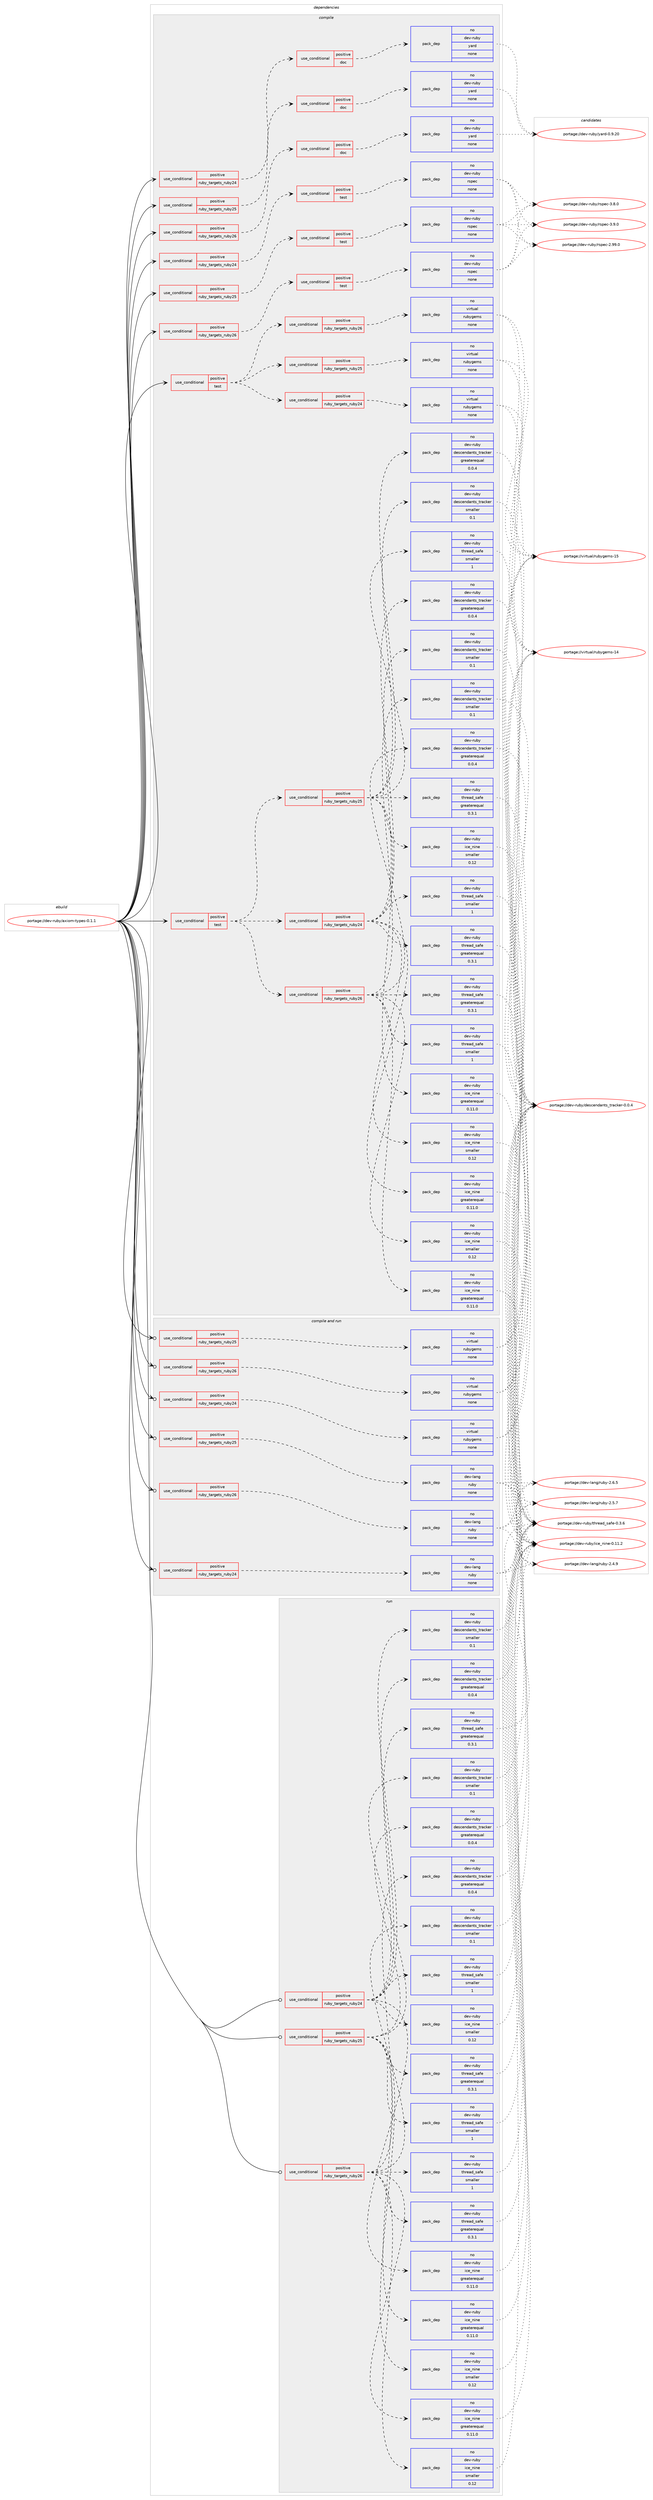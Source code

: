 digraph prolog {

# *************
# Graph options
# *************

newrank=true;
concentrate=true;
compound=true;
graph [rankdir=LR,fontname=Helvetica,fontsize=10,ranksep=1.5];#, ranksep=2.5, nodesep=0.2];
edge  [arrowhead=vee];
node  [fontname=Helvetica,fontsize=10];

# **********
# The ebuild
# **********

subgraph cluster_leftcol {
color=gray;
rank=same;
label=<<i>ebuild</i>>;
id [label="portage://dev-ruby/axiom-types-0.1.1", color=red, width=4, href="../dev-ruby/axiom-types-0.1.1.svg"];
}

# ****************
# The dependencies
# ****************

subgraph cluster_midcol {
color=gray;
label=<<i>dependencies</i>>;
subgraph cluster_compile {
fillcolor="#eeeeee";
style=filled;
label=<<i>compile</i>>;
subgraph cond47944 {
dependency213162 [label=<<TABLE BORDER="0" CELLBORDER="1" CELLSPACING="0" CELLPADDING="4"><TR><TD ROWSPAN="3" CELLPADDING="10">use_conditional</TD></TR><TR><TD>positive</TD></TR><TR><TD>ruby_targets_ruby24</TD></TR></TABLE>>, shape=none, color=red];
subgraph cond47945 {
dependency213163 [label=<<TABLE BORDER="0" CELLBORDER="1" CELLSPACING="0" CELLPADDING="4"><TR><TD ROWSPAN="3" CELLPADDING="10">use_conditional</TD></TR><TR><TD>positive</TD></TR><TR><TD>doc</TD></TR></TABLE>>, shape=none, color=red];
subgraph pack161736 {
dependency213164 [label=<<TABLE BORDER="0" CELLBORDER="1" CELLSPACING="0" CELLPADDING="4" WIDTH="220"><TR><TD ROWSPAN="6" CELLPADDING="30">pack_dep</TD></TR><TR><TD WIDTH="110">no</TD></TR><TR><TD>dev-ruby</TD></TR><TR><TD>yard</TD></TR><TR><TD>none</TD></TR><TR><TD></TD></TR></TABLE>>, shape=none, color=blue];
}
dependency213163:e -> dependency213164:w [weight=20,style="dashed",arrowhead="vee"];
}
dependency213162:e -> dependency213163:w [weight=20,style="dashed",arrowhead="vee"];
}
id:e -> dependency213162:w [weight=20,style="solid",arrowhead="vee"];
subgraph cond47946 {
dependency213165 [label=<<TABLE BORDER="0" CELLBORDER="1" CELLSPACING="0" CELLPADDING="4"><TR><TD ROWSPAN="3" CELLPADDING="10">use_conditional</TD></TR><TR><TD>positive</TD></TR><TR><TD>ruby_targets_ruby24</TD></TR></TABLE>>, shape=none, color=red];
subgraph cond47947 {
dependency213166 [label=<<TABLE BORDER="0" CELLBORDER="1" CELLSPACING="0" CELLPADDING="4"><TR><TD ROWSPAN="3" CELLPADDING="10">use_conditional</TD></TR><TR><TD>positive</TD></TR><TR><TD>test</TD></TR></TABLE>>, shape=none, color=red];
subgraph pack161737 {
dependency213167 [label=<<TABLE BORDER="0" CELLBORDER="1" CELLSPACING="0" CELLPADDING="4" WIDTH="220"><TR><TD ROWSPAN="6" CELLPADDING="30">pack_dep</TD></TR><TR><TD WIDTH="110">no</TD></TR><TR><TD>dev-ruby</TD></TR><TR><TD>rspec</TD></TR><TR><TD>none</TD></TR><TR><TD></TD></TR></TABLE>>, shape=none, color=blue];
}
dependency213166:e -> dependency213167:w [weight=20,style="dashed",arrowhead="vee"];
}
dependency213165:e -> dependency213166:w [weight=20,style="dashed",arrowhead="vee"];
}
id:e -> dependency213165:w [weight=20,style="solid",arrowhead="vee"];
subgraph cond47948 {
dependency213168 [label=<<TABLE BORDER="0" CELLBORDER="1" CELLSPACING="0" CELLPADDING="4"><TR><TD ROWSPAN="3" CELLPADDING="10">use_conditional</TD></TR><TR><TD>positive</TD></TR><TR><TD>ruby_targets_ruby25</TD></TR></TABLE>>, shape=none, color=red];
subgraph cond47949 {
dependency213169 [label=<<TABLE BORDER="0" CELLBORDER="1" CELLSPACING="0" CELLPADDING="4"><TR><TD ROWSPAN="3" CELLPADDING="10">use_conditional</TD></TR><TR><TD>positive</TD></TR><TR><TD>doc</TD></TR></TABLE>>, shape=none, color=red];
subgraph pack161738 {
dependency213170 [label=<<TABLE BORDER="0" CELLBORDER="1" CELLSPACING="0" CELLPADDING="4" WIDTH="220"><TR><TD ROWSPAN="6" CELLPADDING="30">pack_dep</TD></TR><TR><TD WIDTH="110">no</TD></TR><TR><TD>dev-ruby</TD></TR><TR><TD>yard</TD></TR><TR><TD>none</TD></TR><TR><TD></TD></TR></TABLE>>, shape=none, color=blue];
}
dependency213169:e -> dependency213170:w [weight=20,style="dashed",arrowhead="vee"];
}
dependency213168:e -> dependency213169:w [weight=20,style="dashed",arrowhead="vee"];
}
id:e -> dependency213168:w [weight=20,style="solid",arrowhead="vee"];
subgraph cond47950 {
dependency213171 [label=<<TABLE BORDER="0" CELLBORDER="1" CELLSPACING="0" CELLPADDING="4"><TR><TD ROWSPAN="3" CELLPADDING="10">use_conditional</TD></TR><TR><TD>positive</TD></TR><TR><TD>ruby_targets_ruby25</TD></TR></TABLE>>, shape=none, color=red];
subgraph cond47951 {
dependency213172 [label=<<TABLE BORDER="0" CELLBORDER="1" CELLSPACING="0" CELLPADDING="4"><TR><TD ROWSPAN="3" CELLPADDING="10">use_conditional</TD></TR><TR><TD>positive</TD></TR><TR><TD>test</TD></TR></TABLE>>, shape=none, color=red];
subgraph pack161739 {
dependency213173 [label=<<TABLE BORDER="0" CELLBORDER="1" CELLSPACING="0" CELLPADDING="4" WIDTH="220"><TR><TD ROWSPAN="6" CELLPADDING="30">pack_dep</TD></TR><TR><TD WIDTH="110">no</TD></TR><TR><TD>dev-ruby</TD></TR><TR><TD>rspec</TD></TR><TR><TD>none</TD></TR><TR><TD></TD></TR></TABLE>>, shape=none, color=blue];
}
dependency213172:e -> dependency213173:w [weight=20,style="dashed",arrowhead="vee"];
}
dependency213171:e -> dependency213172:w [weight=20,style="dashed",arrowhead="vee"];
}
id:e -> dependency213171:w [weight=20,style="solid",arrowhead="vee"];
subgraph cond47952 {
dependency213174 [label=<<TABLE BORDER="0" CELLBORDER="1" CELLSPACING="0" CELLPADDING="4"><TR><TD ROWSPAN="3" CELLPADDING="10">use_conditional</TD></TR><TR><TD>positive</TD></TR><TR><TD>ruby_targets_ruby26</TD></TR></TABLE>>, shape=none, color=red];
subgraph cond47953 {
dependency213175 [label=<<TABLE BORDER="0" CELLBORDER="1" CELLSPACING="0" CELLPADDING="4"><TR><TD ROWSPAN="3" CELLPADDING="10">use_conditional</TD></TR><TR><TD>positive</TD></TR><TR><TD>doc</TD></TR></TABLE>>, shape=none, color=red];
subgraph pack161740 {
dependency213176 [label=<<TABLE BORDER="0" CELLBORDER="1" CELLSPACING="0" CELLPADDING="4" WIDTH="220"><TR><TD ROWSPAN="6" CELLPADDING="30">pack_dep</TD></TR><TR><TD WIDTH="110">no</TD></TR><TR><TD>dev-ruby</TD></TR><TR><TD>yard</TD></TR><TR><TD>none</TD></TR><TR><TD></TD></TR></TABLE>>, shape=none, color=blue];
}
dependency213175:e -> dependency213176:w [weight=20,style="dashed",arrowhead="vee"];
}
dependency213174:e -> dependency213175:w [weight=20,style="dashed",arrowhead="vee"];
}
id:e -> dependency213174:w [weight=20,style="solid",arrowhead="vee"];
subgraph cond47954 {
dependency213177 [label=<<TABLE BORDER="0" CELLBORDER="1" CELLSPACING="0" CELLPADDING="4"><TR><TD ROWSPAN="3" CELLPADDING="10">use_conditional</TD></TR><TR><TD>positive</TD></TR><TR><TD>ruby_targets_ruby26</TD></TR></TABLE>>, shape=none, color=red];
subgraph cond47955 {
dependency213178 [label=<<TABLE BORDER="0" CELLBORDER="1" CELLSPACING="0" CELLPADDING="4"><TR><TD ROWSPAN="3" CELLPADDING="10">use_conditional</TD></TR><TR><TD>positive</TD></TR><TR><TD>test</TD></TR></TABLE>>, shape=none, color=red];
subgraph pack161741 {
dependency213179 [label=<<TABLE BORDER="0" CELLBORDER="1" CELLSPACING="0" CELLPADDING="4" WIDTH="220"><TR><TD ROWSPAN="6" CELLPADDING="30">pack_dep</TD></TR><TR><TD WIDTH="110">no</TD></TR><TR><TD>dev-ruby</TD></TR><TR><TD>rspec</TD></TR><TR><TD>none</TD></TR><TR><TD></TD></TR></TABLE>>, shape=none, color=blue];
}
dependency213178:e -> dependency213179:w [weight=20,style="dashed",arrowhead="vee"];
}
dependency213177:e -> dependency213178:w [weight=20,style="dashed",arrowhead="vee"];
}
id:e -> dependency213177:w [weight=20,style="solid",arrowhead="vee"];
subgraph cond47956 {
dependency213180 [label=<<TABLE BORDER="0" CELLBORDER="1" CELLSPACING="0" CELLPADDING="4"><TR><TD ROWSPAN="3" CELLPADDING="10">use_conditional</TD></TR><TR><TD>positive</TD></TR><TR><TD>test</TD></TR></TABLE>>, shape=none, color=red];
subgraph cond47957 {
dependency213181 [label=<<TABLE BORDER="0" CELLBORDER="1" CELLSPACING="0" CELLPADDING="4"><TR><TD ROWSPAN="3" CELLPADDING="10">use_conditional</TD></TR><TR><TD>positive</TD></TR><TR><TD>ruby_targets_ruby24</TD></TR></TABLE>>, shape=none, color=red];
subgraph pack161742 {
dependency213182 [label=<<TABLE BORDER="0" CELLBORDER="1" CELLSPACING="0" CELLPADDING="4" WIDTH="220"><TR><TD ROWSPAN="6" CELLPADDING="30">pack_dep</TD></TR><TR><TD WIDTH="110">no</TD></TR><TR><TD>dev-ruby</TD></TR><TR><TD>descendants_tracker</TD></TR><TR><TD>greaterequal</TD></TR><TR><TD>0.0.4</TD></TR></TABLE>>, shape=none, color=blue];
}
dependency213181:e -> dependency213182:w [weight=20,style="dashed",arrowhead="vee"];
subgraph pack161743 {
dependency213183 [label=<<TABLE BORDER="0" CELLBORDER="1" CELLSPACING="0" CELLPADDING="4" WIDTH="220"><TR><TD ROWSPAN="6" CELLPADDING="30">pack_dep</TD></TR><TR><TD WIDTH="110">no</TD></TR><TR><TD>dev-ruby</TD></TR><TR><TD>descendants_tracker</TD></TR><TR><TD>smaller</TD></TR><TR><TD>0.1</TD></TR></TABLE>>, shape=none, color=blue];
}
dependency213181:e -> dependency213183:w [weight=20,style="dashed",arrowhead="vee"];
subgraph pack161744 {
dependency213184 [label=<<TABLE BORDER="0" CELLBORDER="1" CELLSPACING="0" CELLPADDING="4" WIDTH="220"><TR><TD ROWSPAN="6" CELLPADDING="30">pack_dep</TD></TR><TR><TD WIDTH="110">no</TD></TR><TR><TD>dev-ruby</TD></TR><TR><TD>ice_nine</TD></TR><TR><TD>greaterequal</TD></TR><TR><TD>0.11.0</TD></TR></TABLE>>, shape=none, color=blue];
}
dependency213181:e -> dependency213184:w [weight=20,style="dashed",arrowhead="vee"];
subgraph pack161745 {
dependency213185 [label=<<TABLE BORDER="0" CELLBORDER="1" CELLSPACING="0" CELLPADDING="4" WIDTH="220"><TR><TD ROWSPAN="6" CELLPADDING="30">pack_dep</TD></TR><TR><TD WIDTH="110">no</TD></TR><TR><TD>dev-ruby</TD></TR><TR><TD>ice_nine</TD></TR><TR><TD>smaller</TD></TR><TR><TD>0.12</TD></TR></TABLE>>, shape=none, color=blue];
}
dependency213181:e -> dependency213185:w [weight=20,style="dashed",arrowhead="vee"];
subgraph pack161746 {
dependency213186 [label=<<TABLE BORDER="0" CELLBORDER="1" CELLSPACING="0" CELLPADDING="4" WIDTH="220"><TR><TD ROWSPAN="6" CELLPADDING="30">pack_dep</TD></TR><TR><TD WIDTH="110">no</TD></TR><TR><TD>dev-ruby</TD></TR><TR><TD>thread_safe</TD></TR><TR><TD>greaterequal</TD></TR><TR><TD>0.3.1</TD></TR></TABLE>>, shape=none, color=blue];
}
dependency213181:e -> dependency213186:w [weight=20,style="dashed",arrowhead="vee"];
subgraph pack161747 {
dependency213187 [label=<<TABLE BORDER="0" CELLBORDER="1" CELLSPACING="0" CELLPADDING="4" WIDTH="220"><TR><TD ROWSPAN="6" CELLPADDING="30">pack_dep</TD></TR><TR><TD WIDTH="110">no</TD></TR><TR><TD>dev-ruby</TD></TR><TR><TD>thread_safe</TD></TR><TR><TD>smaller</TD></TR><TR><TD>1</TD></TR></TABLE>>, shape=none, color=blue];
}
dependency213181:e -> dependency213187:w [weight=20,style="dashed",arrowhead="vee"];
}
dependency213180:e -> dependency213181:w [weight=20,style="dashed",arrowhead="vee"];
subgraph cond47958 {
dependency213188 [label=<<TABLE BORDER="0" CELLBORDER="1" CELLSPACING="0" CELLPADDING="4"><TR><TD ROWSPAN="3" CELLPADDING="10">use_conditional</TD></TR><TR><TD>positive</TD></TR><TR><TD>ruby_targets_ruby25</TD></TR></TABLE>>, shape=none, color=red];
subgraph pack161748 {
dependency213189 [label=<<TABLE BORDER="0" CELLBORDER="1" CELLSPACING="0" CELLPADDING="4" WIDTH="220"><TR><TD ROWSPAN="6" CELLPADDING="30">pack_dep</TD></TR><TR><TD WIDTH="110">no</TD></TR><TR><TD>dev-ruby</TD></TR><TR><TD>descendants_tracker</TD></TR><TR><TD>greaterequal</TD></TR><TR><TD>0.0.4</TD></TR></TABLE>>, shape=none, color=blue];
}
dependency213188:e -> dependency213189:w [weight=20,style="dashed",arrowhead="vee"];
subgraph pack161749 {
dependency213190 [label=<<TABLE BORDER="0" CELLBORDER="1" CELLSPACING="0" CELLPADDING="4" WIDTH="220"><TR><TD ROWSPAN="6" CELLPADDING="30">pack_dep</TD></TR><TR><TD WIDTH="110">no</TD></TR><TR><TD>dev-ruby</TD></TR><TR><TD>descendants_tracker</TD></TR><TR><TD>smaller</TD></TR><TR><TD>0.1</TD></TR></TABLE>>, shape=none, color=blue];
}
dependency213188:e -> dependency213190:w [weight=20,style="dashed",arrowhead="vee"];
subgraph pack161750 {
dependency213191 [label=<<TABLE BORDER="0" CELLBORDER="1" CELLSPACING="0" CELLPADDING="4" WIDTH="220"><TR><TD ROWSPAN="6" CELLPADDING="30">pack_dep</TD></TR><TR><TD WIDTH="110">no</TD></TR><TR><TD>dev-ruby</TD></TR><TR><TD>ice_nine</TD></TR><TR><TD>greaterequal</TD></TR><TR><TD>0.11.0</TD></TR></TABLE>>, shape=none, color=blue];
}
dependency213188:e -> dependency213191:w [weight=20,style="dashed",arrowhead="vee"];
subgraph pack161751 {
dependency213192 [label=<<TABLE BORDER="0" CELLBORDER="1" CELLSPACING="0" CELLPADDING="4" WIDTH="220"><TR><TD ROWSPAN="6" CELLPADDING="30">pack_dep</TD></TR><TR><TD WIDTH="110">no</TD></TR><TR><TD>dev-ruby</TD></TR><TR><TD>ice_nine</TD></TR><TR><TD>smaller</TD></TR><TR><TD>0.12</TD></TR></TABLE>>, shape=none, color=blue];
}
dependency213188:e -> dependency213192:w [weight=20,style="dashed",arrowhead="vee"];
subgraph pack161752 {
dependency213193 [label=<<TABLE BORDER="0" CELLBORDER="1" CELLSPACING="0" CELLPADDING="4" WIDTH="220"><TR><TD ROWSPAN="6" CELLPADDING="30">pack_dep</TD></TR><TR><TD WIDTH="110">no</TD></TR><TR><TD>dev-ruby</TD></TR><TR><TD>thread_safe</TD></TR><TR><TD>greaterequal</TD></TR><TR><TD>0.3.1</TD></TR></TABLE>>, shape=none, color=blue];
}
dependency213188:e -> dependency213193:w [weight=20,style="dashed",arrowhead="vee"];
subgraph pack161753 {
dependency213194 [label=<<TABLE BORDER="0" CELLBORDER="1" CELLSPACING="0" CELLPADDING="4" WIDTH="220"><TR><TD ROWSPAN="6" CELLPADDING="30">pack_dep</TD></TR><TR><TD WIDTH="110">no</TD></TR><TR><TD>dev-ruby</TD></TR><TR><TD>thread_safe</TD></TR><TR><TD>smaller</TD></TR><TR><TD>1</TD></TR></TABLE>>, shape=none, color=blue];
}
dependency213188:e -> dependency213194:w [weight=20,style="dashed",arrowhead="vee"];
}
dependency213180:e -> dependency213188:w [weight=20,style="dashed",arrowhead="vee"];
subgraph cond47959 {
dependency213195 [label=<<TABLE BORDER="0" CELLBORDER="1" CELLSPACING="0" CELLPADDING="4"><TR><TD ROWSPAN="3" CELLPADDING="10">use_conditional</TD></TR><TR><TD>positive</TD></TR><TR><TD>ruby_targets_ruby26</TD></TR></TABLE>>, shape=none, color=red];
subgraph pack161754 {
dependency213196 [label=<<TABLE BORDER="0" CELLBORDER="1" CELLSPACING="0" CELLPADDING="4" WIDTH="220"><TR><TD ROWSPAN="6" CELLPADDING="30">pack_dep</TD></TR><TR><TD WIDTH="110">no</TD></TR><TR><TD>dev-ruby</TD></TR><TR><TD>descendants_tracker</TD></TR><TR><TD>greaterequal</TD></TR><TR><TD>0.0.4</TD></TR></TABLE>>, shape=none, color=blue];
}
dependency213195:e -> dependency213196:w [weight=20,style="dashed",arrowhead="vee"];
subgraph pack161755 {
dependency213197 [label=<<TABLE BORDER="0" CELLBORDER="1" CELLSPACING="0" CELLPADDING="4" WIDTH="220"><TR><TD ROWSPAN="6" CELLPADDING="30">pack_dep</TD></TR><TR><TD WIDTH="110">no</TD></TR><TR><TD>dev-ruby</TD></TR><TR><TD>descendants_tracker</TD></TR><TR><TD>smaller</TD></TR><TR><TD>0.1</TD></TR></TABLE>>, shape=none, color=blue];
}
dependency213195:e -> dependency213197:w [weight=20,style="dashed",arrowhead="vee"];
subgraph pack161756 {
dependency213198 [label=<<TABLE BORDER="0" CELLBORDER="1" CELLSPACING="0" CELLPADDING="4" WIDTH="220"><TR><TD ROWSPAN="6" CELLPADDING="30">pack_dep</TD></TR><TR><TD WIDTH="110">no</TD></TR><TR><TD>dev-ruby</TD></TR><TR><TD>ice_nine</TD></TR><TR><TD>greaterequal</TD></TR><TR><TD>0.11.0</TD></TR></TABLE>>, shape=none, color=blue];
}
dependency213195:e -> dependency213198:w [weight=20,style="dashed",arrowhead="vee"];
subgraph pack161757 {
dependency213199 [label=<<TABLE BORDER="0" CELLBORDER="1" CELLSPACING="0" CELLPADDING="4" WIDTH="220"><TR><TD ROWSPAN="6" CELLPADDING="30">pack_dep</TD></TR><TR><TD WIDTH="110">no</TD></TR><TR><TD>dev-ruby</TD></TR><TR><TD>ice_nine</TD></TR><TR><TD>smaller</TD></TR><TR><TD>0.12</TD></TR></TABLE>>, shape=none, color=blue];
}
dependency213195:e -> dependency213199:w [weight=20,style="dashed",arrowhead="vee"];
subgraph pack161758 {
dependency213200 [label=<<TABLE BORDER="0" CELLBORDER="1" CELLSPACING="0" CELLPADDING="4" WIDTH="220"><TR><TD ROWSPAN="6" CELLPADDING="30">pack_dep</TD></TR><TR><TD WIDTH="110">no</TD></TR><TR><TD>dev-ruby</TD></TR><TR><TD>thread_safe</TD></TR><TR><TD>greaterequal</TD></TR><TR><TD>0.3.1</TD></TR></TABLE>>, shape=none, color=blue];
}
dependency213195:e -> dependency213200:w [weight=20,style="dashed",arrowhead="vee"];
subgraph pack161759 {
dependency213201 [label=<<TABLE BORDER="0" CELLBORDER="1" CELLSPACING="0" CELLPADDING="4" WIDTH="220"><TR><TD ROWSPAN="6" CELLPADDING="30">pack_dep</TD></TR><TR><TD WIDTH="110">no</TD></TR><TR><TD>dev-ruby</TD></TR><TR><TD>thread_safe</TD></TR><TR><TD>smaller</TD></TR><TR><TD>1</TD></TR></TABLE>>, shape=none, color=blue];
}
dependency213195:e -> dependency213201:w [weight=20,style="dashed",arrowhead="vee"];
}
dependency213180:e -> dependency213195:w [weight=20,style="dashed",arrowhead="vee"];
}
id:e -> dependency213180:w [weight=20,style="solid",arrowhead="vee"];
subgraph cond47960 {
dependency213202 [label=<<TABLE BORDER="0" CELLBORDER="1" CELLSPACING="0" CELLPADDING="4"><TR><TD ROWSPAN="3" CELLPADDING="10">use_conditional</TD></TR><TR><TD>positive</TD></TR><TR><TD>test</TD></TR></TABLE>>, shape=none, color=red];
subgraph cond47961 {
dependency213203 [label=<<TABLE BORDER="0" CELLBORDER="1" CELLSPACING="0" CELLPADDING="4"><TR><TD ROWSPAN="3" CELLPADDING="10">use_conditional</TD></TR><TR><TD>positive</TD></TR><TR><TD>ruby_targets_ruby24</TD></TR></TABLE>>, shape=none, color=red];
subgraph pack161760 {
dependency213204 [label=<<TABLE BORDER="0" CELLBORDER="1" CELLSPACING="0" CELLPADDING="4" WIDTH="220"><TR><TD ROWSPAN="6" CELLPADDING="30">pack_dep</TD></TR><TR><TD WIDTH="110">no</TD></TR><TR><TD>virtual</TD></TR><TR><TD>rubygems</TD></TR><TR><TD>none</TD></TR><TR><TD></TD></TR></TABLE>>, shape=none, color=blue];
}
dependency213203:e -> dependency213204:w [weight=20,style="dashed",arrowhead="vee"];
}
dependency213202:e -> dependency213203:w [weight=20,style="dashed",arrowhead="vee"];
subgraph cond47962 {
dependency213205 [label=<<TABLE BORDER="0" CELLBORDER="1" CELLSPACING="0" CELLPADDING="4"><TR><TD ROWSPAN="3" CELLPADDING="10">use_conditional</TD></TR><TR><TD>positive</TD></TR><TR><TD>ruby_targets_ruby25</TD></TR></TABLE>>, shape=none, color=red];
subgraph pack161761 {
dependency213206 [label=<<TABLE BORDER="0" CELLBORDER="1" CELLSPACING="0" CELLPADDING="4" WIDTH="220"><TR><TD ROWSPAN="6" CELLPADDING="30">pack_dep</TD></TR><TR><TD WIDTH="110">no</TD></TR><TR><TD>virtual</TD></TR><TR><TD>rubygems</TD></TR><TR><TD>none</TD></TR><TR><TD></TD></TR></TABLE>>, shape=none, color=blue];
}
dependency213205:e -> dependency213206:w [weight=20,style="dashed",arrowhead="vee"];
}
dependency213202:e -> dependency213205:w [weight=20,style="dashed",arrowhead="vee"];
subgraph cond47963 {
dependency213207 [label=<<TABLE BORDER="0" CELLBORDER="1" CELLSPACING="0" CELLPADDING="4"><TR><TD ROWSPAN="3" CELLPADDING="10">use_conditional</TD></TR><TR><TD>positive</TD></TR><TR><TD>ruby_targets_ruby26</TD></TR></TABLE>>, shape=none, color=red];
subgraph pack161762 {
dependency213208 [label=<<TABLE BORDER="0" CELLBORDER="1" CELLSPACING="0" CELLPADDING="4" WIDTH="220"><TR><TD ROWSPAN="6" CELLPADDING="30">pack_dep</TD></TR><TR><TD WIDTH="110">no</TD></TR><TR><TD>virtual</TD></TR><TR><TD>rubygems</TD></TR><TR><TD>none</TD></TR><TR><TD></TD></TR></TABLE>>, shape=none, color=blue];
}
dependency213207:e -> dependency213208:w [weight=20,style="dashed",arrowhead="vee"];
}
dependency213202:e -> dependency213207:w [weight=20,style="dashed",arrowhead="vee"];
}
id:e -> dependency213202:w [weight=20,style="solid",arrowhead="vee"];
}
subgraph cluster_compileandrun {
fillcolor="#eeeeee";
style=filled;
label=<<i>compile and run</i>>;
subgraph cond47964 {
dependency213209 [label=<<TABLE BORDER="0" CELLBORDER="1" CELLSPACING="0" CELLPADDING="4"><TR><TD ROWSPAN="3" CELLPADDING="10">use_conditional</TD></TR><TR><TD>positive</TD></TR><TR><TD>ruby_targets_ruby24</TD></TR></TABLE>>, shape=none, color=red];
subgraph pack161763 {
dependency213210 [label=<<TABLE BORDER="0" CELLBORDER="1" CELLSPACING="0" CELLPADDING="4" WIDTH="220"><TR><TD ROWSPAN="6" CELLPADDING="30">pack_dep</TD></TR><TR><TD WIDTH="110">no</TD></TR><TR><TD>dev-lang</TD></TR><TR><TD>ruby</TD></TR><TR><TD>none</TD></TR><TR><TD></TD></TR></TABLE>>, shape=none, color=blue];
}
dependency213209:e -> dependency213210:w [weight=20,style="dashed",arrowhead="vee"];
}
id:e -> dependency213209:w [weight=20,style="solid",arrowhead="odotvee"];
subgraph cond47965 {
dependency213211 [label=<<TABLE BORDER="0" CELLBORDER="1" CELLSPACING="0" CELLPADDING="4"><TR><TD ROWSPAN="3" CELLPADDING="10">use_conditional</TD></TR><TR><TD>positive</TD></TR><TR><TD>ruby_targets_ruby24</TD></TR></TABLE>>, shape=none, color=red];
subgraph pack161764 {
dependency213212 [label=<<TABLE BORDER="0" CELLBORDER="1" CELLSPACING="0" CELLPADDING="4" WIDTH="220"><TR><TD ROWSPAN="6" CELLPADDING="30">pack_dep</TD></TR><TR><TD WIDTH="110">no</TD></TR><TR><TD>virtual</TD></TR><TR><TD>rubygems</TD></TR><TR><TD>none</TD></TR><TR><TD></TD></TR></TABLE>>, shape=none, color=blue];
}
dependency213211:e -> dependency213212:w [weight=20,style="dashed",arrowhead="vee"];
}
id:e -> dependency213211:w [weight=20,style="solid",arrowhead="odotvee"];
subgraph cond47966 {
dependency213213 [label=<<TABLE BORDER="0" CELLBORDER="1" CELLSPACING="0" CELLPADDING="4"><TR><TD ROWSPAN="3" CELLPADDING="10">use_conditional</TD></TR><TR><TD>positive</TD></TR><TR><TD>ruby_targets_ruby25</TD></TR></TABLE>>, shape=none, color=red];
subgraph pack161765 {
dependency213214 [label=<<TABLE BORDER="0" CELLBORDER="1" CELLSPACING="0" CELLPADDING="4" WIDTH="220"><TR><TD ROWSPAN="6" CELLPADDING="30">pack_dep</TD></TR><TR><TD WIDTH="110">no</TD></TR><TR><TD>dev-lang</TD></TR><TR><TD>ruby</TD></TR><TR><TD>none</TD></TR><TR><TD></TD></TR></TABLE>>, shape=none, color=blue];
}
dependency213213:e -> dependency213214:w [weight=20,style="dashed",arrowhead="vee"];
}
id:e -> dependency213213:w [weight=20,style="solid",arrowhead="odotvee"];
subgraph cond47967 {
dependency213215 [label=<<TABLE BORDER="0" CELLBORDER="1" CELLSPACING="0" CELLPADDING="4"><TR><TD ROWSPAN="3" CELLPADDING="10">use_conditional</TD></TR><TR><TD>positive</TD></TR><TR><TD>ruby_targets_ruby25</TD></TR></TABLE>>, shape=none, color=red];
subgraph pack161766 {
dependency213216 [label=<<TABLE BORDER="0" CELLBORDER="1" CELLSPACING="0" CELLPADDING="4" WIDTH="220"><TR><TD ROWSPAN="6" CELLPADDING="30">pack_dep</TD></TR><TR><TD WIDTH="110">no</TD></TR><TR><TD>virtual</TD></TR><TR><TD>rubygems</TD></TR><TR><TD>none</TD></TR><TR><TD></TD></TR></TABLE>>, shape=none, color=blue];
}
dependency213215:e -> dependency213216:w [weight=20,style="dashed",arrowhead="vee"];
}
id:e -> dependency213215:w [weight=20,style="solid",arrowhead="odotvee"];
subgraph cond47968 {
dependency213217 [label=<<TABLE BORDER="0" CELLBORDER="1" CELLSPACING="0" CELLPADDING="4"><TR><TD ROWSPAN="3" CELLPADDING="10">use_conditional</TD></TR><TR><TD>positive</TD></TR><TR><TD>ruby_targets_ruby26</TD></TR></TABLE>>, shape=none, color=red];
subgraph pack161767 {
dependency213218 [label=<<TABLE BORDER="0" CELLBORDER="1" CELLSPACING="0" CELLPADDING="4" WIDTH="220"><TR><TD ROWSPAN="6" CELLPADDING="30">pack_dep</TD></TR><TR><TD WIDTH="110">no</TD></TR><TR><TD>dev-lang</TD></TR><TR><TD>ruby</TD></TR><TR><TD>none</TD></TR><TR><TD></TD></TR></TABLE>>, shape=none, color=blue];
}
dependency213217:e -> dependency213218:w [weight=20,style="dashed",arrowhead="vee"];
}
id:e -> dependency213217:w [weight=20,style="solid",arrowhead="odotvee"];
subgraph cond47969 {
dependency213219 [label=<<TABLE BORDER="0" CELLBORDER="1" CELLSPACING="0" CELLPADDING="4"><TR><TD ROWSPAN="3" CELLPADDING="10">use_conditional</TD></TR><TR><TD>positive</TD></TR><TR><TD>ruby_targets_ruby26</TD></TR></TABLE>>, shape=none, color=red];
subgraph pack161768 {
dependency213220 [label=<<TABLE BORDER="0" CELLBORDER="1" CELLSPACING="0" CELLPADDING="4" WIDTH="220"><TR><TD ROWSPAN="6" CELLPADDING="30">pack_dep</TD></TR><TR><TD WIDTH="110">no</TD></TR><TR><TD>virtual</TD></TR><TR><TD>rubygems</TD></TR><TR><TD>none</TD></TR><TR><TD></TD></TR></TABLE>>, shape=none, color=blue];
}
dependency213219:e -> dependency213220:w [weight=20,style="dashed",arrowhead="vee"];
}
id:e -> dependency213219:w [weight=20,style="solid",arrowhead="odotvee"];
}
subgraph cluster_run {
fillcolor="#eeeeee";
style=filled;
label=<<i>run</i>>;
subgraph cond47970 {
dependency213221 [label=<<TABLE BORDER="0" CELLBORDER="1" CELLSPACING="0" CELLPADDING="4"><TR><TD ROWSPAN="3" CELLPADDING="10">use_conditional</TD></TR><TR><TD>positive</TD></TR><TR><TD>ruby_targets_ruby24</TD></TR></TABLE>>, shape=none, color=red];
subgraph pack161769 {
dependency213222 [label=<<TABLE BORDER="0" CELLBORDER="1" CELLSPACING="0" CELLPADDING="4" WIDTH="220"><TR><TD ROWSPAN="6" CELLPADDING="30">pack_dep</TD></TR><TR><TD WIDTH="110">no</TD></TR><TR><TD>dev-ruby</TD></TR><TR><TD>descendants_tracker</TD></TR><TR><TD>greaterequal</TD></TR><TR><TD>0.0.4</TD></TR></TABLE>>, shape=none, color=blue];
}
dependency213221:e -> dependency213222:w [weight=20,style="dashed",arrowhead="vee"];
subgraph pack161770 {
dependency213223 [label=<<TABLE BORDER="0" CELLBORDER="1" CELLSPACING="0" CELLPADDING="4" WIDTH="220"><TR><TD ROWSPAN="6" CELLPADDING="30">pack_dep</TD></TR><TR><TD WIDTH="110">no</TD></TR><TR><TD>dev-ruby</TD></TR><TR><TD>descendants_tracker</TD></TR><TR><TD>smaller</TD></TR><TR><TD>0.1</TD></TR></TABLE>>, shape=none, color=blue];
}
dependency213221:e -> dependency213223:w [weight=20,style="dashed",arrowhead="vee"];
subgraph pack161771 {
dependency213224 [label=<<TABLE BORDER="0" CELLBORDER="1" CELLSPACING="0" CELLPADDING="4" WIDTH="220"><TR><TD ROWSPAN="6" CELLPADDING="30">pack_dep</TD></TR><TR><TD WIDTH="110">no</TD></TR><TR><TD>dev-ruby</TD></TR><TR><TD>ice_nine</TD></TR><TR><TD>greaterequal</TD></TR><TR><TD>0.11.0</TD></TR></TABLE>>, shape=none, color=blue];
}
dependency213221:e -> dependency213224:w [weight=20,style="dashed",arrowhead="vee"];
subgraph pack161772 {
dependency213225 [label=<<TABLE BORDER="0" CELLBORDER="1" CELLSPACING="0" CELLPADDING="4" WIDTH="220"><TR><TD ROWSPAN="6" CELLPADDING="30">pack_dep</TD></TR><TR><TD WIDTH="110">no</TD></TR><TR><TD>dev-ruby</TD></TR><TR><TD>ice_nine</TD></TR><TR><TD>smaller</TD></TR><TR><TD>0.12</TD></TR></TABLE>>, shape=none, color=blue];
}
dependency213221:e -> dependency213225:w [weight=20,style="dashed",arrowhead="vee"];
subgraph pack161773 {
dependency213226 [label=<<TABLE BORDER="0" CELLBORDER="1" CELLSPACING="0" CELLPADDING="4" WIDTH="220"><TR><TD ROWSPAN="6" CELLPADDING="30">pack_dep</TD></TR><TR><TD WIDTH="110">no</TD></TR><TR><TD>dev-ruby</TD></TR><TR><TD>thread_safe</TD></TR><TR><TD>greaterequal</TD></TR><TR><TD>0.3.1</TD></TR></TABLE>>, shape=none, color=blue];
}
dependency213221:e -> dependency213226:w [weight=20,style="dashed",arrowhead="vee"];
subgraph pack161774 {
dependency213227 [label=<<TABLE BORDER="0" CELLBORDER="1" CELLSPACING="0" CELLPADDING="4" WIDTH="220"><TR><TD ROWSPAN="6" CELLPADDING="30">pack_dep</TD></TR><TR><TD WIDTH="110">no</TD></TR><TR><TD>dev-ruby</TD></TR><TR><TD>thread_safe</TD></TR><TR><TD>smaller</TD></TR><TR><TD>1</TD></TR></TABLE>>, shape=none, color=blue];
}
dependency213221:e -> dependency213227:w [weight=20,style="dashed",arrowhead="vee"];
}
id:e -> dependency213221:w [weight=20,style="solid",arrowhead="odot"];
subgraph cond47971 {
dependency213228 [label=<<TABLE BORDER="0" CELLBORDER="1" CELLSPACING="0" CELLPADDING="4"><TR><TD ROWSPAN="3" CELLPADDING="10">use_conditional</TD></TR><TR><TD>positive</TD></TR><TR><TD>ruby_targets_ruby25</TD></TR></TABLE>>, shape=none, color=red];
subgraph pack161775 {
dependency213229 [label=<<TABLE BORDER="0" CELLBORDER="1" CELLSPACING="0" CELLPADDING="4" WIDTH="220"><TR><TD ROWSPAN="6" CELLPADDING="30">pack_dep</TD></TR><TR><TD WIDTH="110">no</TD></TR><TR><TD>dev-ruby</TD></TR><TR><TD>descendants_tracker</TD></TR><TR><TD>greaterequal</TD></TR><TR><TD>0.0.4</TD></TR></TABLE>>, shape=none, color=blue];
}
dependency213228:e -> dependency213229:w [weight=20,style="dashed",arrowhead="vee"];
subgraph pack161776 {
dependency213230 [label=<<TABLE BORDER="0" CELLBORDER="1" CELLSPACING="0" CELLPADDING="4" WIDTH="220"><TR><TD ROWSPAN="6" CELLPADDING="30">pack_dep</TD></TR><TR><TD WIDTH="110">no</TD></TR><TR><TD>dev-ruby</TD></TR><TR><TD>descendants_tracker</TD></TR><TR><TD>smaller</TD></TR><TR><TD>0.1</TD></TR></TABLE>>, shape=none, color=blue];
}
dependency213228:e -> dependency213230:w [weight=20,style="dashed",arrowhead="vee"];
subgraph pack161777 {
dependency213231 [label=<<TABLE BORDER="0" CELLBORDER="1" CELLSPACING="0" CELLPADDING="4" WIDTH="220"><TR><TD ROWSPAN="6" CELLPADDING="30">pack_dep</TD></TR><TR><TD WIDTH="110">no</TD></TR><TR><TD>dev-ruby</TD></TR><TR><TD>ice_nine</TD></TR><TR><TD>greaterequal</TD></TR><TR><TD>0.11.0</TD></TR></TABLE>>, shape=none, color=blue];
}
dependency213228:e -> dependency213231:w [weight=20,style="dashed",arrowhead="vee"];
subgraph pack161778 {
dependency213232 [label=<<TABLE BORDER="0" CELLBORDER="1" CELLSPACING="0" CELLPADDING="4" WIDTH="220"><TR><TD ROWSPAN="6" CELLPADDING="30">pack_dep</TD></TR><TR><TD WIDTH="110">no</TD></TR><TR><TD>dev-ruby</TD></TR><TR><TD>ice_nine</TD></TR><TR><TD>smaller</TD></TR><TR><TD>0.12</TD></TR></TABLE>>, shape=none, color=blue];
}
dependency213228:e -> dependency213232:w [weight=20,style="dashed",arrowhead="vee"];
subgraph pack161779 {
dependency213233 [label=<<TABLE BORDER="0" CELLBORDER="1" CELLSPACING="0" CELLPADDING="4" WIDTH="220"><TR><TD ROWSPAN="6" CELLPADDING="30">pack_dep</TD></TR><TR><TD WIDTH="110">no</TD></TR><TR><TD>dev-ruby</TD></TR><TR><TD>thread_safe</TD></TR><TR><TD>greaterequal</TD></TR><TR><TD>0.3.1</TD></TR></TABLE>>, shape=none, color=blue];
}
dependency213228:e -> dependency213233:w [weight=20,style="dashed",arrowhead="vee"];
subgraph pack161780 {
dependency213234 [label=<<TABLE BORDER="0" CELLBORDER="1" CELLSPACING="0" CELLPADDING="4" WIDTH="220"><TR><TD ROWSPAN="6" CELLPADDING="30">pack_dep</TD></TR><TR><TD WIDTH="110">no</TD></TR><TR><TD>dev-ruby</TD></TR><TR><TD>thread_safe</TD></TR><TR><TD>smaller</TD></TR><TR><TD>1</TD></TR></TABLE>>, shape=none, color=blue];
}
dependency213228:e -> dependency213234:w [weight=20,style="dashed",arrowhead="vee"];
}
id:e -> dependency213228:w [weight=20,style="solid",arrowhead="odot"];
subgraph cond47972 {
dependency213235 [label=<<TABLE BORDER="0" CELLBORDER="1" CELLSPACING="0" CELLPADDING="4"><TR><TD ROWSPAN="3" CELLPADDING="10">use_conditional</TD></TR><TR><TD>positive</TD></TR><TR><TD>ruby_targets_ruby26</TD></TR></TABLE>>, shape=none, color=red];
subgraph pack161781 {
dependency213236 [label=<<TABLE BORDER="0" CELLBORDER="1" CELLSPACING="0" CELLPADDING="4" WIDTH="220"><TR><TD ROWSPAN="6" CELLPADDING="30">pack_dep</TD></TR><TR><TD WIDTH="110">no</TD></TR><TR><TD>dev-ruby</TD></TR><TR><TD>descendants_tracker</TD></TR><TR><TD>greaterequal</TD></TR><TR><TD>0.0.4</TD></TR></TABLE>>, shape=none, color=blue];
}
dependency213235:e -> dependency213236:w [weight=20,style="dashed",arrowhead="vee"];
subgraph pack161782 {
dependency213237 [label=<<TABLE BORDER="0" CELLBORDER="1" CELLSPACING="0" CELLPADDING="4" WIDTH="220"><TR><TD ROWSPAN="6" CELLPADDING="30">pack_dep</TD></TR><TR><TD WIDTH="110">no</TD></TR><TR><TD>dev-ruby</TD></TR><TR><TD>descendants_tracker</TD></TR><TR><TD>smaller</TD></TR><TR><TD>0.1</TD></TR></TABLE>>, shape=none, color=blue];
}
dependency213235:e -> dependency213237:w [weight=20,style="dashed",arrowhead="vee"];
subgraph pack161783 {
dependency213238 [label=<<TABLE BORDER="0" CELLBORDER="1" CELLSPACING="0" CELLPADDING="4" WIDTH="220"><TR><TD ROWSPAN="6" CELLPADDING="30">pack_dep</TD></TR><TR><TD WIDTH="110">no</TD></TR><TR><TD>dev-ruby</TD></TR><TR><TD>ice_nine</TD></TR><TR><TD>greaterequal</TD></TR><TR><TD>0.11.0</TD></TR></TABLE>>, shape=none, color=blue];
}
dependency213235:e -> dependency213238:w [weight=20,style="dashed",arrowhead="vee"];
subgraph pack161784 {
dependency213239 [label=<<TABLE BORDER="0" CELLBORDER="1" CELLSPACING="0" CELLPADDING="4" WIDTH="220"><TR><TD ROWSPAN="6" CELLPADDING="30">pack_dep</TD></TR><TR><TD WIDTH="110">no</TD></TR><TR><TD>dev-ruby</TD></TR><TR><TD>ice_nine</TD></TR><TR><TD>smaller</TD></TR><TR><TD>0.12</TD></TR></TABLE>>, shape=none, color=blue];
}
dependency213235:e -> dependency213239:w [weight=20,style="dashed",arrowhead="vee"];
subgraph pack161785 {
dependency213240 [label=<<TABLE BORDER="0" CELLBORDER="1" CELLSPACING="0" CELLPADDING="4" WIDTH="220"><TR><TD ROWSPAN="6" CELLPADDING="30">pack_dep</TD></TR><TR><TD WIDTH="110">no</TD></TR><TR><TD>dev-ruby</TD></TR><TR><TD>thread_safe</TD></TR><TR><TD>greaterequal</TD></TR><TR><TD>0.3.1</TD></TR></TABLE>>, shape=none, color=blue];
}
dependency213235:e -> dependency213240:w [weight=20,style="dashed",arrowhead="vee"];
subgraph pack161786 {
dependency213241 [label=<<TABLE BORDER="0" CELLBORDER="1" CELLSPACING="0" CELLPADDING="4" WIDTH="220"><TR><TD ROWSPAN="6" CELLPADDING="30">pack_dep</TD></TR><TR><TD WIDTH="110">no</TD></TR><TR><TD>dev-ruby</TD></TR><TR><TD>thread_safe</TD></TR><TR><TD>smaller</TD></TR><TR><TD>1</TD></TR></TABLE>>, shape=none, color=blue];
}
dependency213235:e -> dependency213241:w [weight=20,style="dashed",arrowhead="vee"];
}
id:e -> dependency213235:w [weight=20,style="solid",arrowhead="odot"];
}
}

# **************
# The candidates
# **************

subgraph cluster_choices {
rank=same;
color=gray;
label=<<i>candidates</i>>;

subgraph choice161736 {
color=black;
nodesep=1;
choiceportage1001011184511411798121471219711410045484657465048 [label="portage://dev-ruby/yard-0.9.20", color=red, width=4,href="../dev-ruby/yard-0.9.20.svg"];
dependency213164:e -> choiceportage1001011184511411798121471219711410045484657465048:w [style=dotted,weight="100"];
}
subgraph choice161737 {
color=black;
nodesep=1;
choiceportage1001011184511411798121471141151121019945504657574648 [label="portage://dev-ruby/rspec-2.99.0", color=red, width=4,href="../dev-ruby/rspec-2.99.0.svg"];
choiceportage10010111845114117981214711411511210199455146564648 [label="portage://dev-ruby/rspec-3.8.0", color=red, width=4,href="../dev-ruby/rspec-3.8.0.svg"];
choiceportage10010111845114117981214711411511210199455146574648 [label="portage://dev-ruby/rspec-3.9.0", color=red, width=4,href="../dev-ruby/rspec-3.9.0.svg"];
dependency213167:e -> choiceportage1001011184511411798121471141151121019945504657574648:w [style=dotted,weight="100"];
dependency213167:e -> choiceportage10010111845114117981214711411511210199455146564648:w [style=dotted,weight="100"];
dependency213167:e -> choiceportage10010111845114117981214711411511210199455146574648:w [style=dotted,weight="100"];
}
subgraph choice161738 {
color=black;
nodesep=1;
choiceportage1001011184511411798121471219711410045484657465048 [label="portage://dev-ruby/yard-0.9.20", color=red, width=4,href="../dev-ruby/yard-0.9.20.svg"];
dependency213170:e -> choiceportage1001011184511411798121471219711410045484657465048:w [style=dotted,weight="100"];
}
subgraph choice161739 {
color=black;
nodesep=1;
choiceportage1001011184511411798121471141151121019945504657574648 [label="portage://dev-ruby/rspec-2.99.0", color=red, width=4,href="../dev-ruby/rspec-2.99.0.svg"];
choiceportage10010111845114117981214711411511210199455146564648 [label="portage://dev-ruby/rspec-3.8.0", color=red, width=4,href="../dev-ruby/rspec-3.8.0.svg"];
choiceportage10010111845114117981214711411511210199455146574648 [label="portage://dev-ruby/rspec-3.9.0", color=red, width=4,href="../dev-ruby/rspec-3.9.0.svg"];
dependency213173:e -> choiceportage1001011184511411798121471141151121019945504657574648:w [style=dotted,weight="100"];
dependency213173:e -> choiceportage10010111845114117981214711411511210199455146564648:w [style=dotted,weight="100"];
dependency213173:e -> choiceportage10010111845114117981214711411511210199455146574648:w [style=dotted,weight="100"];
}
subgraph choice161740 {
color=black;
nodesep=1;
choiceportage1001011184511411798121471219711410045484657465048 [label="portage://dev-ruby/yard-0.9.20", color=red, width=4,href="../dev-ruby/yard-0.9.20.svg"];
dependency213176:e -> choiceportage1001011184511411798121471219711410045484657465048:w [style=dotted,weight="100"];
}
subgraph choice161741 {
color=black;
nodesep=1;
choiceportage1001011184511411798121471141151121019945504657574648 [label="portage://dev-ruby/rspec-2.99.0", color=red, width=4,href="../dev-ruby/rspec-2.99.0.svg"];
choiceportage10010111845114117981214711411511210199455146564648 [label="portage://dev-ruby/rspec-3.8.0", color=red, width=4,href="../dev-ruby/rspec-3.8.0.svg"];
choiceportage10010111845114117981214711411511210199455146574648 [label="portage://dev-ruby/rspec-3.9.0", color=red, width=4,href="../dev-ruby/rspec-3.9.0.svg"];
dependency213179:e -> choiceportage1001011184511411798121471141151121019945504657574648:w [style=dotted,weight="100"];
dependency213179:e -> choiceportage10010111845114117981214711411511210199455146564648:w [style=dotted,weight="100"];
dependency213179:e -> choiceportage10010111845114117981214711411511210199455146574648:w [style=dotted,weight="100"];
}
subgraph choice161742 {
color=black;
nodesep=1;
choiceportage1001011184511411798121471001011159910111010097110116115951161149799107101114454846484652 [label="portage://dev-ruby/descendants_tracker-0.0.4", color=red, width=4,href="../dev-ruby/descendants_tracker-0.0.4.svg"];
dependency213182:e -> choiceportage1001011184511411798121471001011159910111010097110116115951161149799107101114454846484652:w [style=dotted,weight="100"];
}
subgraph choice161743 {
color=black;
nodesep=1;
choiceportage1001011184511411798121471001011159910111010097110116115951161149799107101114454846484652 [label="portage://dev-ruby/descendants_tracker-0.0.4", color=red, width=4,href="../dev-ruby/descendants_tracker-0.0.4.svg"];
dependency213183:e -> choiceportage1001011184511411798121471001011159910111010097110116115951161149799107101114454846484652:w [style=dotted,weight="100"];
}
subgraph choice161744 {
color=black;
nodesep=1;
choiceportage100101118451141179812147105991019511010511010145484649494650 [label="portage://dev-ruby/ice_nine-0.11.2", color=red, width=4,href="../dev-ruby/ice_nine-0.11.2.svg"];
dependency213184:e -> choiceportage100101118451141179812147105991019511010511010145484649494650:w [style=dotted,weight="100"];
}
subgraph choice161745 {
color=black;
nodesep=1;
choiceportage100101118451141179812147105991019511010511010145484649494650 [label="portage://dev-ruby/ice_nine-0.11.2", color=red, width=4,href="../dev-ruby/ice_nine-0.11.2.svg"];
dependency213185:e -> choiceportage100101118451141179812147105991019511010511010145484649494650:w [style=dotted,weight="100"];
}
subgraph choice161746 {
color=black;
nodesep=1;
choiceportage100101118451141179812147116104114101971009511597102101454846514654 [label="portage://dev-ruby/thread_safe-0.3.6", color=red, width=4,href="../dev-ruby/thread_safe-0.3.6.svg"];
dependency213186:e -> choiceportage100101118451141179812147116104114101971009511597102101454846514654:w [style=dotted,weight="100"];
}
subgraph choice161747 {
color=black;
nodesep=1;
choiceportage100101118451141179812147116104114101971009511597102101454846514654 [label="portage://dev-ruby/thread_safe-0.3.6", color=red, width=4,href="../dev-ruby/thread_safe-0.3.6.svg"];
dependency213187:e -> choiceportage100101118451141179812147116104114101971009511597102101454846514654:w [style=dotted,weight="100"];
}
subgraph choice161748 {
color=black;
nodesep=1;
choiceportage1001011184511411798121471001011159910111010097110116115951161149799107101114454846484652 [label="portage://dev-ruby/descendants_tracker-0.0.4", color=red, width=4,href="../dev-ruby/descendants_tracker-0.0.4.svg"];
dependency213189:e -> choiceportage1001011184511411798121471001011159910111010097110116115951161149799107101114454846484652:w [style=dotted,weight="100"];
}
subgraph choice161749 {
color=black;
nodesep=1;
choiceportage1001011184511411798121471001011159910111010097110116115951161149799107101114454846484652 [label="portage://dev-ruby/descendants_tracker-0.0.4", color=red, width=4,href="../dev-ruby/descendants_tracker-0.0.4.svg"];
dependency213190:e -> choiceportage1001011184511411798121471001011159910111010097110116115951161149799107101114454846484652:w [style=dotted,weight="100"];
}
subgraph choice161750 {
color=black;
nodesep=1;
choiceportage100101118451141179812147105991019511010511010145484649494650 [label="portage://dev-ruby/ice_nine-0.11.2", color=red, width=4,href="../dev-ruby/ice_nine-0.11.2.svg"];
dependency213191:e -> choiceportage100101118451141179812147105991019511010511010145484649494650:w [style=dotted,weight="100"];
}
subgraph choice161751 {
color=black;
nodesep=1;
choiceportage100101118451141179812147105991019511010511010145484649494650 [label="portage://dev-ruby/ice_nine-0.11.2", color=red, width=4,href="../dev-ruby/ice_nine-0.11.2.svg"];
dependency213192:e -> choiceportage100101118451141179812147105991019511010511010145484649494650:w [style=dotted,weight="100"];
}
subgraph choice161752 {
color=black;
nodesep=1;
choiceportage100101118451141179812147116104114101971009511597102101454846514654 [label="portage://dev-ruby/thread_safe-0.3.6", color=red, width=4,href="../dev-ruby/thread_safe-0.3.6.svg"];
dependency213193:e -> choiceportage100101118451141179812147116104114101971009511597102101454846514654:w [style=dotted,weight="100"];
}
subgraph choice161753 {
color=black;
nodesep=1;
choiceportage100101118451141179812147116104114101971009511597102101454846514654 [label="portage://dev-ruby/thread_safe-0.3.6", color=red, width=4,href="../dev-ruby/thread_safe-0.3.6.svg"];
dependency213194:e -> choiceportage100101118451141179812147116104114101971009511597102101454846514654:w [style=dotted,weight="100"];
}
subgraph choice161754 {
color=black;
nodesep=1;
choiceportage1001011184511411798121471001011159910111010097110116115951161149799107101114454846484652 [label="portage://dev-ruby/descendants_tracker-0.0.4", color=red, width=4,href="../dev-ruby/descendants_tracker-0.0.4.svg"];
dependency213196:e -> choiceportage1001011184511411798121471001011159910111010097110116115951161149799107101114454846484652:w [style=dotted,weight="100"];
}
subgraph choice161755 {
color=black;
nodesep=1;
choiceportage1001011184511411798121471001011159910111010097110116115951161149799107101114454846484652 [label="portage://dev-ruby/descendants_tracker-0.0.4", color=red, width=4,href="../dev-ruby/descendants_tracker-0.0.4.svg"];
dependency213197:e -> choiceportage1001011184511411798121471001011159910111010097110116115951161149799107101114454846484652:w [style=dotted,weight="100"];
}
subgraph choice161756 {
color=black;
nodesep=1;
choiceportage100101118451141179812147105991019511010511010145484649494650 [label="portage://dev-ruby/ice_nine-0.11.2", color=red, width=4,href="../dev-ruby/ice_nine-0.11.2.svg"];
dependency213198:e -> choiceportage100101118451141179812147105991019511010511010145484649494650:w [style=dotted,weight="100"];
}
subgraph choice161757 {
color=black;
nodesep=1;
choiceportage100101118451141179812147105991019511010511010145484649494650 [label="portage://dev-ruby/ice_nine-0.11.2", color=red, width=4,href="../dev-ruby/ice_nine-0.11.2.svg"];
dependency213199:e -> choiceportage100101118451141179812147105991019511010511010145484649494650:w [style=dotted,weight="100"];
}
subgraph choice161758 {
color=black;
nodesep=1;
choiceportage100101118451141179812147116104114101971009511597102101454846514654 [label="portage://dev-ruby/thread_safe-0.3.6", color=red, width=4,href="../dev-ruby/thread_safe-0.3.6.svg"];
dependency213200:e -> choiceportage100101118451141179812147116104114101971009511597102101454846514654:w [style=dotted,weight="100"];
}
subgraph choice161759 {
color=black;
nodesep=1;
choiceportage100101118451141179812147116104114101971009511597102101454846514654 [label="portage://dev-ruby/thread_safe-0.3.6", color=red, width=4,href="../dev-ruby/thread_safe-0.3.6.svg"];
dependency213201:e -> choiceportage100101118451141179812147116104114101971009511597102101454846514654:w [style=dotted,weight="100"];
}
subgraph choice161760 {
color=black;
nodesep=1;
choiceportage118105114116117971084711411798121103101109115454952 [label="portage://virtual/rubygems-14", color=red, width=4,href="../virtual/rubygems-14.svg"];
choiceportage118105114116117971084711411798121103101109115454953 [label="portage://virtual/rubygems-15", color=red, width=4,href="../virtual/rubygems-15.svg"];
dependency213204:e -> choiceportage118105114116117971084711411798121103101109115454952:w [style=dotted,weight="100"];
dependency213204:e -> choiceportage118105114116117971084711411798121103101109115454953:w [style=dotted,weight="100"];
}
subgraph choice161761 {
color=black;
nodesep=1;
choiceportage118105114116117971084711411798121103101109115454952 [label="portage://virtual/rubygems-14", color=red, width=4,href="../virtual/rubygems-14.svg"];
choiceportage118105114116117971084711411798121103101109115454953 [label="portage://virtual/rubygems-15", color=red, width=4,href="../virtual/rubygems-15.svg"];
dependency213206:e -> choiceportage118105114116117971084711411798121103101109115454952:w [style=dotted,weight="100"];
dependency213206:e -> choiceportage118105114116117971084711411798121103101109115454953:w [style=dotted,weight="100"];
}
subgraph choice161762 {
color=black;
nodesep=1;
choiceportage118105114116117971084711411798121103101109115454952 [label="portage://virtual/rubygems-14", color=red, width=4,href="../virtual/rubygems-14.svg"];
choiceportage118105114116117971084711411798121103101109115454953 [label="portage://virtual/rubygems-15", color=red, width=4,href="../virtual/rubygems-15.svg"];
dependency213208:e -> choiceportage118105114116117971084711411798121103101109115454952:w [style=dotted,weight="100"];
dependency213208:e -> choiceportage118105114116117971084711411798121103101109115454953:w [style=dotted,weight="100"];
}
subgraph choice161763 {
color=black;
nodesep=1;
choiceportage10010111845108971101034711411798121455046524657 [label="portage://dev-lang/ruby-2.4.9", color=red, width=4,href="../dev-lang/ruby-2.4.9.svg"];
choiceportage10010111845108971101034711411798121455046534655 [label="portage://dev-lang/ruby-2.5.7", color=red, width=4,href="../dev-lang/ruby-2.5.7.svg"];
choiceportage10010111845108971101034711411798121455046544653 [label="portage://dev-lang/ruby-2.6.5", color=red, width=4,href="../dev-lang/ruby-2.6.5.svg"];
dependency213210:e -> choiceportage10010111845108971101034711411798121455046524657:w [style=dotted,weight="100"];
dependency213210:e -> choiceportage10010111845108971101034711411798121455046534655:w [style=dotted,weight="100"];
dependency213210:e -> choiceportage10010111845108971101034711411798121455046544653:w [style=dotted,weight="100"];
}
subgraph choice161764 {
color=black;
nodesep=1;
choiceportage118105114116117971084711411798121103101109115454952 [label="portage://virtual/rubygems-14", color=red, width=4,href="../virtual/rubygems-14.svg"];
choiceportage118105114116117971084711411798121103101109115454953 [label="portage://virtual/rubygems-15", color=red, width=4,href="../virtual/rubygems-15.svg"];
dependency213212:e -> choiceportage118105114116117971084711411798121103101109115454952:w [style=dotted,weight="100"];
dependency213212:e -> choiceportage118105114116117971084711411798121103101109115454953:w [style=dotted,weight="100"];
}
subgraph choice161765 {
color=black;
nodesep=1;
choiceportage10010111845108971101034711411798121455046524657 [label="portage://dev-lang/ruby-2.4.9", color=red, width=4,href="../dev-lang/ruby-2.4.9.svg"];
choiceportage10010111845108971101034711411798121455046534655 [label="portage://dev-lang/ruby-2.5.7", color=red, width=4,href="../dev-lang/ruby-2.5.7.svg"];
choiceportage10010111845108971101034711411798121455046544653 [label="portage://dev-lang/ruby-2.6.5", color=red, width=4,href="../dev-lang/ruby-2.6.5.svg"];
dependency213214:e -> choiceportage10010111845108971101034711411798121455046524657:w [style=dotted,weight="100"];
dependency213214:e -> choiceportage10010111845108971101034711411798121455046534655:w [style=dotted,weight="100"];
dependency213214:e -> choiceportage10010111845108971101034711411798121455046544653:w [style=dotted,weight="100"];
}
subgraph choice161766 {
color=black;
nodesep=1;
choiceportage118105114116117971084711411798121103101109115454952 [label="portage://virtual/rubygems-14", color=red, width=4,href="../virtual/rubygems-14.svg"];
choiceportage118105114116117971084711411798121103101109115454953 [label="portage://virtual/rubygems-15", color=red, width=4,href="../virtual/rubygems-15.svg"];
dependency213216:e -> choiceportage118105114116117971084711411798121103101109115454952:w [style=dotted,weight="100"];
dependency213216:e -> choiceportage118105114116117971084711411798121103101109115454953:w [style=dotted,weight="100"];
}
subgraph choice161767 {
color=black;
nodesep=1;
choiceportage10010111845108971101034711411798121455046524657 [label="portage://dev-lang/ruby-2.4.9", color=red, width=4,href="../dev-lang/ruby-2.4.9.svg"];
choiceportage10010111845108971101034711411798121455046534655 [label="portage://dev-lang/ruby-2.5.7", color=red, width=4,href="../dev-lang/ruby-2.5.7.svg"];
choiceportage10010111845108971101034711411798121455046544653 [label="portage://dev-lang/ruby-2.6.5", color=red, width=4,href="../dev-lang/ruby-2.6.5.svg"];
dependency213218:e -> choiceportage10010111845108971101034711411798121455046524657:w [style=dotted,weight="100"];
dependency213218:e -> choiceportage10010111845108971101034711411798121455046534655:w [style=dotted,weight="100"];
dependency213218:e -> choiceportage10010111845108971101034711411798121455046544653:w [style=dotted,weight="100"];
}
subgraph choice161768 {
color=black;
nodesep=1;
choiceportage118105114116117971084711411798121103101109115454952 [label="portage://virtual/rubygems-14", color=red, width=4,href="../virtual/rubygems-14.svg"];
choiceportage118105114116117971084711411798121103101109115454953 [label="portage://virtual/rubygems-15", color=red, width=4,href="../virtual/rubygems-15.svg"];
dependency213220:e -> choiceportage118105114116117971084711411798121103101109115454952:w [style=dotted,weight="100"];
dependency213220:e -> choiceportage118105114116117971084711411798121103101109115454953:w [style=dotted,weight="100"];
}
subgraph choice161769 {
color=black;
nodesep=1;
choiceportage1001011184511411798121471001011159910111010097110116115951161149799107101114454846484652 [label="portage://dev-ruby/descendants_tracker-0.0.4", color=red, width=4,href="../dev-ruby/descendants_tracker-0.0.4.svg"];
dependency213222:e -> choiceportage1001011184511411798121471001011159910111010097110116115951161149799107101114454846484652:w [style=dotted,weight="100"];
}
subgraph choice161770 {
color=black;
nodesep=1;
choiceportage1001011184511411798121471001011159910111010097110116115951161149799107101114454846484652 [label="portage://dev-ruby/descendants_tracker-0.0.4", color=red, width=4,href="../dev-ruby/descendants_tracker-0.0.4.svg"];
dependency213223:e -> choiceportage1001011184511411798121471001011159910111010097110116115951161149799107101114454846484652:w [style=dotted,weight="100"];
}
subgraph choice161771 {
color=black;
nodesep=1;
choiceportage100101118451141179812147105991019511010511010145484649494650 [label="portage://dev-ruby/ice_nine-0.11.2", color=red, width=4,href="../dev-ruby/ice_nine-0.11.2.svg"];
dependency213224:e -> choiceportage100101118451141179812147105991019511010511010145484649494650:w [style=dotted,weight="100"];
}
subgraph choice161772 {
color=black;
nodesep=1;
choiceportage100101118451141179812147105991019511010511010145484649494650 [label="portage://dev-ruby/ice_nine-0.11.2", color=red, width=4,href="../dev-ruby/ice_nine-0.11.2.svg"];
dependency213225:e -> choiceportage100101118451141179812147105991019511010511010145484649494650:w [style=dotted,weight="100"];
}
subgraph choice161773 {
color=black;
nodesep=1;
choiceportage100101118451141179812147116104114101971009511597102101454846514654 [label="portage://dev-ruby/thread_safe-0.3.6", color=red, width=4,href="../dev-ruby/thread_safe-0.3.6.svg"];
dependency213226:e -> choiceportage100101118451141179812147116104114101971009511597102101454846514654:w [style=dotted,weight="100"];
}
subgraph choice161774 {
color=black;
nodesep=1;
choiceportage100101118451141179812147116104114101971009511597102101454846514654 [label="portage://dev-ruby/thread_safe-0.3.6", color=red, width=4,href="../dev-ruby/thread_safe-0.3.6.svg"];
dependency213227:e -> choiceportage100101118451141179812147116104114101971009511597102101454846514654:w [style=dotted,weight="100"];
}
subgraph choice161775 {
color=black;
nodesep=1;
choiceportage1001011184511411798121471001011159910111010097110116115951161149799107101114454846484652 [label="portage://dev-ruby/descendants_tracker-0.0.4", color=red, width=4,href="../dev-ruby/descendants_tracker-0.0.4.svg"];
dependency213229:e -> choiceportage1001011184511411798121471001011159910111010097110116115951161149799107101114454846484652:w [style=dotted,weight="100"];
}
subgraph choice161776 {
color=black;
nodesep=1;
choiceportage1001011184511411798121471001011159910111010097110116115951161149799107101114454846484652 [label="portage://dev-ruby/descendants_tracker-0.0.4", color=red, width=4,href="../dev-ruby/descendants_tracker-0.0.4.svg"];
dependency213230:e -> choiceportage1001011184511411798121471001011159910111010097110116115951161149799107101114454846484652:w [style=dotted,weight="100"];
}
subgraph choice161777 {
color=black;
nodesep=1;
choiceportage100101118451141179812147105991019511010511010145484649494650 [label="portage://dev-ruby/ice_nine-0.11.2", color=red, width=4,href="../dev-ruby/ice_nine-0.11.2.svg"];
dependency213231:e -> choiceportage100101118451141179812147105991019511010511010145484649494650:w [style=dotted,weight="100"];
}
subgraph choice161778 {
color=black;
nodesep=1;
choiceportage100101118451141179812147105991019511010511010145484649494650 [label="portage://dev-ruby/ice_nine-0.11.2", color=red, width=4,href="../dev-ruby/ice_nine-0.11.2.svg"];
dependency213232:e -> choiceportage100101118451141179812147105991019511010511010145484649494650:w [style=dotted,weight="100"];
}
subgraph choice161779 {
color=black;
nodesep=1;
choiceportage100101118451141179812147116104114101971009511597102101454846514654 [label="portage://dev-ruby/thread_safe-0.3.6", color=red, width=4,href="../dev-ruby/thread_safe-0.3.6.svg"];
dependency213233:e -> choiceportage100101118451141179812147116104114101971009511597102101454846514654:w [style=dotted,weight="100"];
}
subgraph choice161780 {
color=black;
nodesep=1;
choiceportage100101118451141179812147116104114101971009511597102101454846514654 [label="portage://dev-ruby/thread_safe-0.3.6", color=red, width=4,href="../dev-ruby/thread_safe-0.3.6.svg"];
dependency213234:e -> choiceportage100101118451141179812147116104114101971009511597102101454846514654:w [style=dotted,weight="100"];
}
subgraph choice161781 {
color=black;
nodesep=1;
choiceportage1001011184511411798121471001011159910111010097110116115951161149799107101114454846484652 [label="portage://dev-ruby/descendants_tracker-0.0.4", color=red, width=4,href="../dev-ruby/descendants_tracker-0.0.4.svg"];
dependency213236:e -> choiceportage1001011184511411798121471001011159910111010097110116115951161149799107101114454846484652:w [style=dotted,weight="100"];
}
subgraph choice161782 {
color=black;
nodesep=1;
choiceportage1001011184511411798121471001011159910111010097110116115951161149799107101114454846484652 [label="portage://dev-ruby/descendants_tracker-0.0.4", color=red, width=4,href="../dev-ruby/descendants_tracker-0.0.4.svg"];
dependency213237:e -> choiceportage1001011184511411798121471001011159910111010097110116115951161149799107101114454846484652:w [style=dotted,weight="100"];
}
subgraph choice161783 {
color=black;
nodesep=1;
choiceportage100101118451141179812147105991019511010511010145484649494650 [label="portage://dev-ruby/ice_nine-0.11.2", color=red, width=4,href="../dev-ruby/ice_nine-0.11.2.svg"];
dependency213238:e -> choiceportage100101118451141179812147105991019511010511010145484649494650:w [style=dotted,weight="100"];
}
subgraph choice161784 {
color=black;
nodesep=1;
choiceportage100101118451141179812147105991019511010511010145484649494650 [label="portage://dev-ruby/ice_nine-0.11.2", color=red, width=4,href="../dev-ruby/ice_nine-0.11.2.svg"];
dependency213239:e -> choiceportage100101118451141179812147105991019511010511010145484649494650:w [style=dotted,weight="100"];
}
subgraph choice161785 {
color=black;
nodesep=1;
choiceportage100101118451141179812147116104114101971009511597102101454846514654 [label="portage://dev-ruby/thread_safe-0.3.6", color=red, width=4,href="../dev-ruby/thread_safe-0.3.6.svg"];
dependency213240:e -> choiceportage100101118451141179812147116104114101971009511597102101454846514654:w [style=dotted,weight="100"];
}
subgraph choice161786 {
color=black;
nodesep=1;
choiceportage100101118451141179812147116104114101971009511597102101454846514654 [label="portage://dev-ruby/thread_safe-0.3.6", color=red, width=4,href="../dev-ruby/thread_safe-0.3.6.svg"];
dependency213241:e -> choiceportage100101118451141179812147116104114101971009511597102101454846514654:w [style=dotted,weight="100"];
}
}

}
